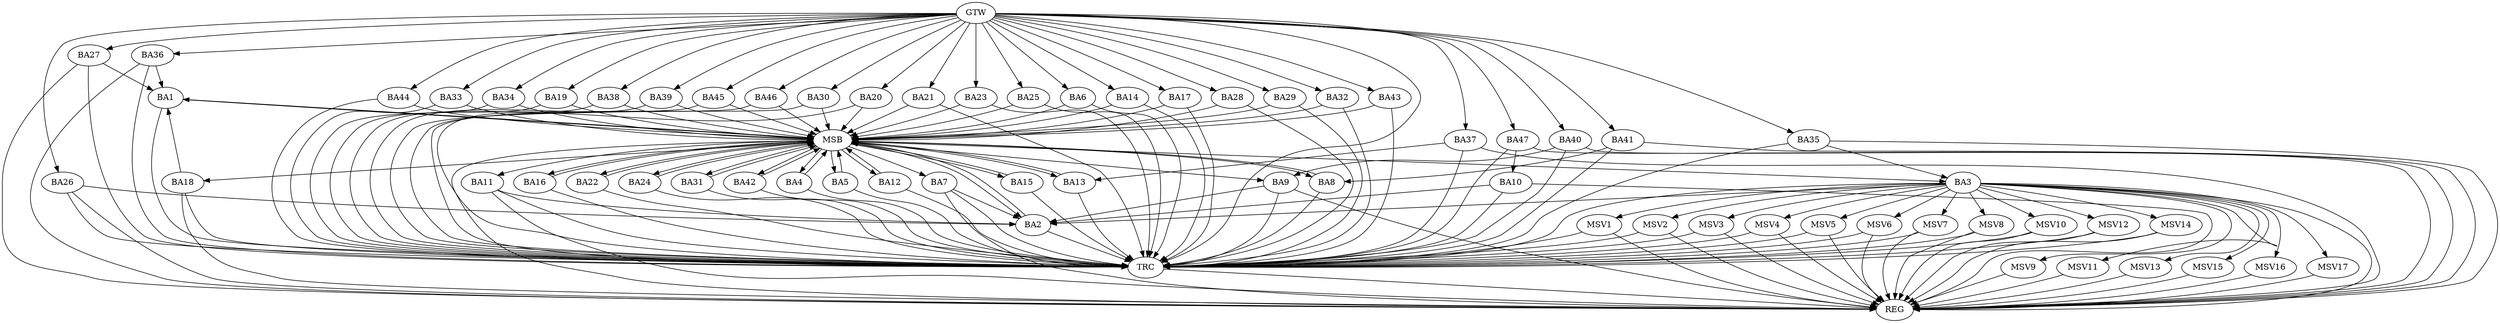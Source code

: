 strict digraph G {
  BA1 [ label="BA1" ];
  BA2 [ label="BA2" ];
  BA3 [ label="BA3" ];
  BA4 [ label="BA4" ];
  BA5 [ label="BA5" ];
  BA6 [ label="BA6" ];
  BA7 [ label="BA7" ];
  BA8 [ label="BA8" ];
  BA9 [ label="BA9" ];
  BA10 [ label="BA10" ];
  BA11 [ label="BA11" ];
  BA12 [ label="BA12" ];
  BA13 [ label="BA13" ];
  BA14 [ label="BA14" ];
  BA15 [ label="BA15" ];
  BA16 [ label="BA16" ];
  BA17 [ label="BA17" ];
  BA18 [ label="BA18" ];
  BA19 [ label="BA19" ];
  BA20 [ label="BA20" ];
  BA21 [ label="BA21" ];
  BA22 [ label="BA22" ];
  BA23 [ label="BA23" ];
  BA24 [ label="BA24" ];
  BA25 [ label="BA25" ];
  BA26 [ label="BA26" ];
  BA27 [ label="BA27" ];
  BA28 [ label="BA28" ];
  BA29 [ label="BA29" ];
  BA30 [ label="BA30" ];
  BA31 [ label="BA31" ];
  BA32 [ label="BA32" ];
  BA33 [ label="BA33" ];
  BA34 [ label="BA34" ];
  BA35 [ label="BA35" ];
  BA36 [ label="BA36" ];
  BA37 [ label="BA37" ];
  BA38 [ label="BA38" ];
  BA39 [ label="BA39" ];
  BA40 [ label="BA40" ];
  BA41 [ label="BA41" ];
  BA42 [ label="BA42" ];
  BA43 [ label="BA43" ];
  BA44 [ label="BA44" ];
  BA45 [ label="BA45" ];
  BA46 [ label="BA46" ];
  BA47 [ label="BA47" ];
  GTW [ label="GTW" ];
  REG [ label="REG" ];
  MSB [ label="MSB" ];
  TRC [ label="TRC" ];
  MSV1 [ label="MSV1" ];
  MSV2 [ label="MSV2" ];
  MSV3 [ label="MSV3" ];
  MSV4 [ label="MSV4" ];
  MSV5 [ label="MSV5" ];
  MSV6 [ label="MSV6" ];
  MSV7 [ label="MSV7" ];
  MSV8 [ label="MSV8" ];
  MSV9 [ label="MSV9" ];
  MSV10 [ label="MSV10" ];
  MSV11 [ label="MSV11" ];
  MSV12 [ label="MSV12" ];
  MSV13 [ label="MSV13" ];
  MSV14 [ label="MSV14" ];
  MSV15 [ label="MSV15" ];
  MSV16 [ label="MSV16" ];
  MSV17 [ label="MSV17" ];
  BA3 -> BA2;
  BA7 -> BA2;
  BA9 -> BA2;
  BA10 -> BA2;
  BA11 -> BA2;
  BA18 -> BA1;
  BA26 -> BA2;
  BA27 -> BA1;
  BA35 -> BA3;
  BA36 -> BA1;
  BA37 -> BA13;
  BA40 -> BA9;
  BA41 -> BA8;
  BA47 -> BA10;
  GTW -> BA6;
  GTW -> BA14;
  GTW -> BA17;
  GTW -> BA19;
  GTW -> BA20;
  GTW -> BA21;
  GTW -> BA23;
  GTW -> BA25;
  GTW -> BA26;
  GTW -> BA27;
  GTW -> BA28;
  GTW -> BA29;
  GTW -> BA30;
  GTW -> BA32;
  GTW -> BA33;
  GTW -> BA34;
  GTW -> BA35;
  GTW -> BA36;
  GTW -> BA37;
  GTW -> BA38;
  GTW -> BA39;
  GTW -> BA40;
  GTW -> BA41;
  GTW -> BA43;
  GTW -> BA44;
  GTW -> BA45;
  GTW -> BA46;
  GTW -> BA47;
  BA3 -> REG;
  BA7 -> REG;
  BA9 -> REG;
  BA10 -> REG;
  BA11 -> REG;
  BA18 -> REG;
  BA26 -> REG;
  BA27 -> REG;
  BA35 -> REG;
  BA36 -> REG;
  BA37 -> REG;
  BA40 -> REG;
  BA41 -> REG;
  BA47 -> REG;
  BA1 -> MSB;
  MSB -> BA2;
  MSB -> REG;
  BA2 -> MSB;
  MSB -> BA1;
  BA4 -> MSB;
  BA5 -> MSB;
  BA6 -> MSB;
  BA8 -> MSB;
  MSB -> BA3;
  BA12 -> MSB;
  MSB -> BA5;
  BA13 -> MSB;
  BA14 -> MSB;
  BA15 -> MSB;
  BA16 -> MSB;
  BA17 -> MSB;
  MSB -> BA8;
  BA19 -> MSB;
  MSB -> BA18;
  BA20 -> MSB;
  MSB -> BA11;
  BA21 -> MSB;
  BA22 -> MSB;
  MSB -> BA9;
  BA23 -> MSB;
  MSB -> BA7;
  BA24 -> MSB;
  BA25 -> MSB;
  MSB -> BA24;
  BA28 -> MSB;
  BA29 -> MSB;
  BA30 -> MSB;
  MSB -> BA16;
  BA31 -> MSB;
  BA32 -> MSB;
  MSB -> BA13;
  BA33 -> MSB;
  MSB -> BA31;
  BA34 -> MSB;
  BA38 -> MSB;
  MSB -> BA12;
  BA39 -> MSB;
  MSB -> BA4;
  BA42 -> MSB;
  MSB -> BA15;
  BA43 -> MSB;
  BA44 -> MSB;
  MSB -> BA42;
  BA45 -> MSB;
  BA46 -> MSB;
  MSB -> BA22;
  BA1 -> TRC;
  BA2 -> TRC;
  BA3 -> TRC;
  BA4 -> TRC;
  BA5 -> TRC;
  BA6 -> TRC;
  BA7 -> TRC;
  BA8 -> TRC;
  BA9 -> TRC;
  BA10 -> TRC;
  BA11 -> TRC;
  BA12 -> TRC;
  BA13 -> TRC;
  BA14 -> TRC;
  BA15 -> TRC;
  BA16 -> TRC;
  BA17 -> TRC;
  BA18 -> TRC;
  BA19 -> TRC;
  BA20 -> TRC;
  BA21 -> TRC;
  BA22 -> TRC;
  BA23 -> TRC;
  BA24 -> TRC;
  BA25 -> TRC;
  BA26 -> TRC;
  BA27 -> TRC;
  BA28 -> TRC;
  BA29 -> TRC;
  BA30 -> TRC;
  BA31 -> TRC;
  BA32 -> TRC;
  BA33 -> TRC;
  BA34 -> TRC;
  BA35 -> TRC;
  BA36 -> TRC;
  BA37 -> TRC;
  BA38 -> TRC;
  BA39 -> TRC;
  BA40 -> TRC;
  BA41 -> TRC;
  BA42 -> TRC;
  BA43 -> TRC;
  BA44 -> TRC;
  BA45 -> TRC;
  BA46 -> TRC;
  BA47 -> TRC;
  GTW -> TRC;
  TRC -> REG;
  BA3 -> MSV1;
  BA3 -> MSV2;
  BA3 -> MSV3;
  MSV1 -> REG;
  MSV1 -> TRC;
  MSV2 -> REG;
  MSV2 -> TRC;
  MSV3 -> REG;
  MSV3 -> TRC;
  BA3 -> MSV4;
  BA3 -> MSV5;
  BA3 -> MSV6;
  MSV4 -> REG;
  MSV4 -> TRC;
  MSV5 -> REG;
  MSV5 -> TRC;
  MSV6 -> REG;
  MSV6 -> TRC;
  BA3 -> MSV7;
  BA3 -> MSV8;
  MSV7 -> REG;
  MSV7 -> TRC;
  MSV8 -> REG;
  MSV8 -> TRC;
  BA3 -> MSV9;
  MSV9 -> REG;
  BA3 -> MSV10;
  MSV10 -> REG;
  MSV10 -> TRC;
  BA3 -> MSV11;
  MSV11 -> REG;
  BA3 -> MSV12;
  MSV12 -> REG;
  MSV12 -> TRC;
  BA3 -> MSV13;
  MSV13 -> REG;
  BA3 -> MSV14;
  BA3 -> MSV15;
  MSV14 -> REG;
  MSV14 -> TRC;
  MSV15 -> REG;
  BA3 -> MSV16;
  MSV16 -> REG;
  BA3 -> MSV17;
  MSV17 -> REG;
}
